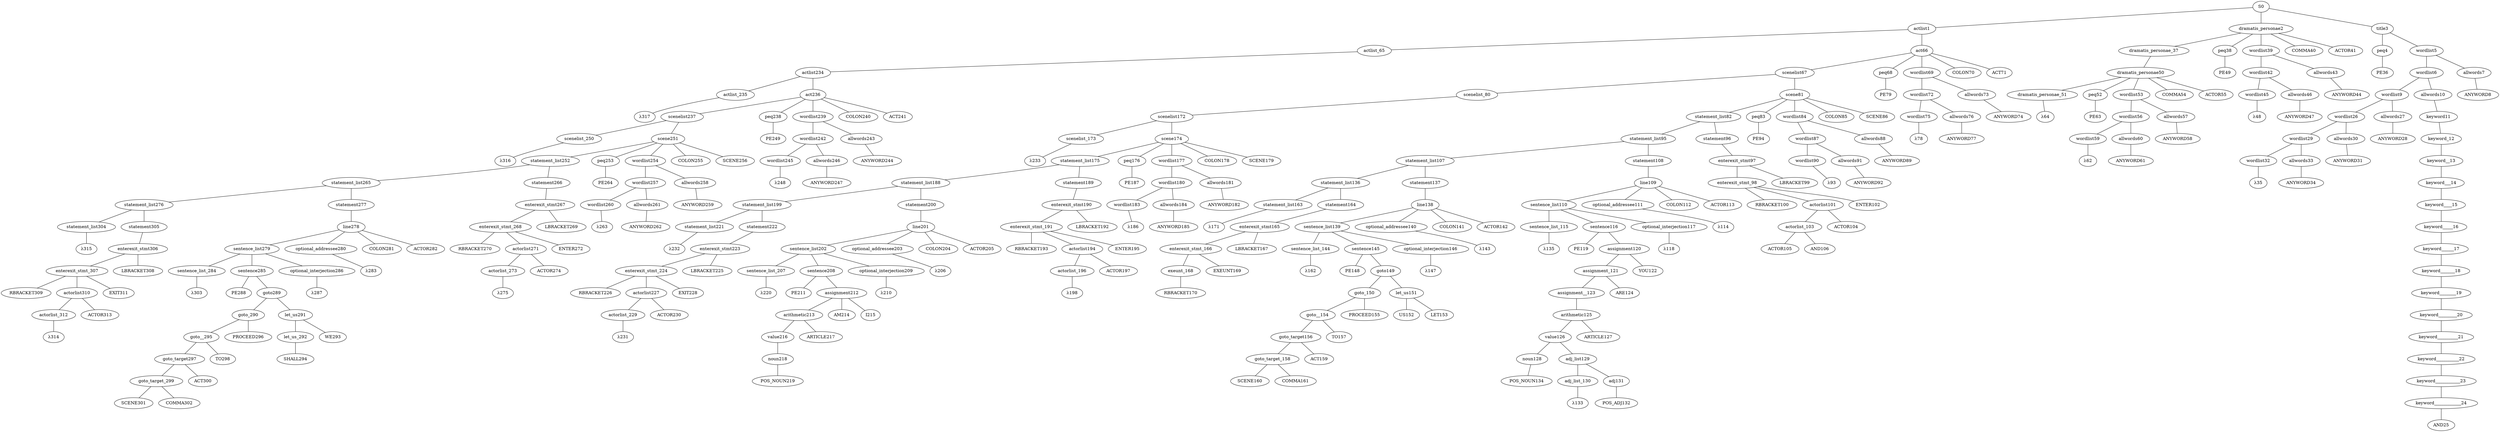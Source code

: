 strict graph {
	S0 -- actlist1
	S0 -- dramatis_personae2
	S0 -- title3

	title3 -- peq4
	title3 -- wordlist5

	wordlist5 -- wordlist6
	wordlist5 -- allwords7

	allwords7 -- ANYWORD8


	wordlist6 -- wordlist9
	wordlist6 -- allwords10

	allwords10 -- keyword11

	keyword11 -- keyword_12

	keyword_12 -- keyword__13

	keyword__13 -- keyword___14

	keyword___14 -- keyword____15

	keyword____15 -- keyword_____16

	keyword_____16 -- keyword______17

	keyword______17 -- keyword_______18

	keyword_______18 -- keyword________19

	keyword________19 -- keyword_________20

	keyword_________20 -- keyword__________21

	keyword__________21 -- keyword___________22

	keyword___________22 -- keyword____________23

	keyword____________23 -- keyword_____________24

	keyword_____________24 -- AND25


	wordlist9 -- wordlist26
	wordlist9 -- allwords27

	allwords27 -- ANYWORD28


	wordlist26 -- wordlist29
	wordlist26 -- allwords30

	allwords30 -- ANYWORD31


	wordlist29 -- wordlist32
	wordlist29 -- allwords33

	allwords33 -- ANYWORD34


	wordlist32 -- λ35

	peq4 -- PE36


	dramatis_personae2 -- dramatis_personae_37
	dramatis_personae2 -- peq38
	dramatis_personae2 -- wordlist39
	dramatis_personae2 -- COMMA40
	dramatis_personae2 -- ACTOR41



	wordlist39 -- wordlist42
	wordlist39 -- allwords43

	allwords43 -- ANYWORD44


	wordlist42 -- wordlist45
	wordlist42 -- allwords46

	allwords46 -- ANYWORD47


	wordlist45 -- λ48

	peq38 -- PE49


	dramatis_personae_37 -- dramatis_personae50

	dramatis_personae50 -- dramatis_personae_51
	dramatis_personae50 -- peq52
	dramatis_personae50 -- wordlist53
	dramatis_personae50 -- COMMA54
	dramatis_personae50 -- ACTOR55



	wordlist53 -- wordlist56
	wordlist53 -- allwords57

	allwords57 -- ANYWORD58


	wordlist56 -- wordlist59
	wordlist56 -- allwords60

	allwords60 -- ANYWORD61


	wordlist59 -- λ62

	peq52 -- PE63


	dramatis_personae_51 -- λ64

	actlist1 -- actlist_65
	actlist1 -- act66

	act66 -- scenelist67
	act66 -- peq68
	act66 -- wordlist69
	act66 -- COLON70
	act66 -- ACT71



	wordlist69 -- wordlist72
	wordlist69 -- allwords73

	allwords73 -- ANYWORD74


	wordlist72 -- wordlist75
	wordlist72 -- allwords76

	allwords76 -- ANYWORD77


	wordlist75 -- λ78

	peq68 -- PE79


	scenelist67 -- scenelist_80
	scenelist67 -- scene81

	scene81 -- statement_list82
	scene81 -- peq83
	scene81 -- wordlist84
	scene81 -- COLON85
	scene81 -- SCENE86



	wordlist84 -- wordlist87
	wordlist84 -- allwords88

	allwords88 -- ANYWORD89


	wordlist87 -- wordlist90
	wordlist87 -- allwords91

	allwords91 -- ANYWORD92


	wordlist90 -- λ93

	peq83 -- PE94


	statement_list82 -- statement_list95
	statement_list82 -- statement96

	statement96 -- enterexit_stmt97

	enterexit_stmt97 -- enterexit_stmt_98
	enterexit_stmt97 -- LBRACKET99


	enterexit_stmt_98 -- RBRACKET100
	enterexit_stmt_98 -- actorlist101
	enterexit_stmt_98 -- ENTER102


	actorlist101 -- actorlist_103
	actorlist101 -- ACTOR104


	actorlist_103 -- ACTOR105
	actorlist_103 -- AND106




	statement_list95 -- statement_list107
	statement_list95 -- statement108

	statement108 -- line109

	line109 -- sentence_list110
	line109 -- optional_addressee111
	line109 -- COLON112
	line109 -- ACTOR113



	optional_addressee111 -- λ114

	sentence_list110 -- sentence_list_115
	sentence_list110 -- sentence116
	sentence_list110 -- optional_interjection117

	optional_interjection117 -- λ118

	sentence116 -- PE119
	sentence116 -- assignment120

	assignment120 -- assignment_121
	assignment120 -- YOU122


	assignment_121 -- assignment__123
	assignment_121 -- ARE124


	assignment__123 -- arithmetic125

	arithmetic125 -- value126
	arithmetic125 -- ARTICLE127


	value126 -- noun128
	value126 -- adj_list129

	adj_list129 -- adj_list_130
	adj_list129 -- adj131

	adj131 -- POS_ADJ132


	adj_list_130 -- λ133

	noun128 -- POS_NOUN134



	sentence_list_115 -- λ135

	statement_list107 -- statement_list136
	statement_list107 -- statement137

	statement137 -- line138

	line138 -- sentence_list139
	line138 -- optional_addressee140
	line138 -- COLON141
	line138 -- ACTOR142



	optional_addressee140 -- λ143

	sentence_list139 -- sentence_list_144
	sentence_list139 -- sentence145
	sentence_list139 -- optional_interjection146

	optional_interjection146 -- λ147

	sentence145 -- PE148
	sentence145 -- goto149

	goto149 -- goto_150
	goto149 -- let_us151

	let_us151 -- US152
	let_us151 -- LET153



	goto_150 -- goto__154
	goto_150 -- PROCEED155


	goto__154 -- goto_target156
	goto__154 -- TO157


	goto_target156 -- goto_target_158
	goto_target156 -- ACT159


	goto_target_158 -- SCENE160
	goto_target_158 -- COMMA161




	sentence_list_144 -- λ162

	statement_list136 -- statement_list163
	statement_list136 -- statement164

	statement164 -- enterexit_stmt165

	enterexit_stmt165 -- enterexit_stmt_166
	enterexit_stmt165 -- LBRACKET167


	enterexit_stmt_166 -- exeunt_168
	enterexit_stmt_166 -- EXEUNT169


	exeunt_168 -- RBRACKET170


	statement_list163 -- λ171

	scenelist_80 -- scenelist172

	scenelist172 -- scenelist_173
	scenelist172 -- scene174

	scene174 -- statement_list175
	scene174 -- peq176
	scene174 -- wordlist177
	scene174 -- COLON178
	scene174 -- SCENE179



	wordlist177 -- wordlist180
	wordlist177 -- allwords181

	allwords181 -- ANYWORD182


	wordlist180 -- wordlist183
	wordlist180 -- allwords184

	allwords184 -- ANYWORD185


	wordlist183 -- λ186

	peq176 -- PE187


	statement_list175 -- statement_list188
	statement_list175 -- statement189

	statement189 -- enterexit_stmt190

	enterexit_stmt190 -- enterexit_stmt_191
	enterexit_stmt190 -- LBRACKET192


	enterexit_stmt_191 -- RBRACKET193
	enterexit_stmt_191 -- actorlist194
	enterexit_stmt_191 -- ENTER195


	actorlist194 -- actorlist_196
	actorlist194 -- ACTOR197


	actorlist_196 -- λ198


	statement_list188 -- statement_list199
	statement_list188 -- statement200

	statement200 -- line201

	line201 -- sentence_list202
	line201 -- optional_addressee203
	line201 -- COLON204
	line201 -- ACTOR205



	optional_addressee203 -- λ206

	sentence_list202 -- sentence_list_207
	sentence_list202 -- sentence208
	sentence_list202 -- optional_interjection209

	optional_interjection209 -- λ210

	sentence208 -- PE211
	sentence208 -- assignment212

	assignment212 -- arithmetic213
	assignment212 -- AM214
	assignment212 -- I215



	arithmetic213 -- value216
	arithmetic213 -- ARTICLE217


	value216 -- noun218

	noun218 -- POS_NOUN219



	sentence_list_207 -- λ220

	statement_list199 -- statement_list221
	statement_list199 -- statement222

	statement222 -- enterexit_stmt223

	enterexit_stmt223 -- enterexit_stmt_224
	enterexit_stmt223 -- LBRACKET225


	enterexit_stmt_224 -- RBRACKET226
	enterexit_stmt_224 -- actorlist227
	enterexit_stmt_224 -- EXIT228


	actorlist227 -- actorlist_229
	actorlist227 -- ACTOR230


	actorlist_229 -- λ231


	statement_list221 -- λ232

	scenelist_173 -- λ233

	actlist_65 -- actlist234

	actlist234 -- actlist_235
	actlist234 -- act236

	act236 -- scenelist237
	act236 -- peq238
	act236 -- wordlist239
	act236 -- COLON240
	act236 -- ACT241



	wordlist239 -- wordlist242
	wordlist239 -- allwords243

	allwords243 -- ANYWORD244


	wordlist242 -- wordlist245
	wordlist242 -- allwords246

	allwords246 -- ANYWORD247


	wordlist245 -- λ248

	peq238 -- PE249


	scenelist237 -- scenelist_250
	scenelist237 -- scene251

	scene251 -- statement_list252
	scene251 -- peq253
	scene251 -- wordlist254
	scene251 -- COLON255
	scene251 -- SCENE256



	wordlist254 -- wordlist257
	wordlist254 -- allwords258

	allwords258 -- ANYWORD259


	wordlist257 -- wordlist260
	wordlist257 -- allwords261

	allwords261 -- ANYWORD262


	wordlist260 -- λ263

	peq253 -- PE264


	statement_list252 -- statement_list265
	statement_list252 -- statement266

	statement266 -- enterexit_stmt267

	enterexit_stmt267 -- enterexit_stmt_268
	enterexit_stmt267 -- LBRACKET269


	enterexit_stmt_268 -- RBRACKET270
	enterexit_stmt_268 -- actorlist271
	enterexit_stmt_268 -- ENTER272


	actorlist271 -- actorlist_273
	actorlist271 -- ACTOR274


	actorlist_273 -- λ275


	statement_list265 -- statement_list276
	statement_list265 -- statement277

	statement277 -- line278

	line278 -- sentence_list279
	line278 -- optional_addressee280
	line278 -- COLON281
	line278 -- ACTOR282



	optional_addressee280 -- λ283

	sentence_list279 -- sentence_list_284
	sentence_list279 -- sentence285
	sentence_list279 -- optional_interjection286

	optional_interjection286 -- λ287

	sentence285 -- PE288
	sentence285 -- goto289

	goto289 -- goto_290
	goto289 -- let_us291

	let_us291 -- let_us_292
	let_us291 -- WE293


	let_us_292 -- SHALL294


	goto_290 -- goto__295
	goto_290 -- PROCEED296


	goto__295 -- goto_target297
	goto__295 -- TO298


	goto_target297 -- goto_target_299
	goto_target297 -- ACT300


	goto_target_299 -- SCENE301
	goto_target_299 -- COMMA302




	sentence_list_284 -- λ303

	statement_list276 -- statement_list304
	statement_list276 -- statement305

	statement305 -- enterexit_stmt306

	enterexit_stmt306 -- enterexit_stmt_307
	enterexit_stmt306 -- LBRACKET308


	enterexit_stmt_307 -- RBRACKET309
	enterexit_stmt_307 -- actorlist310
	enterexit_stmt_307 -- EXIT311


	actorlist310 -- actorlist_312
	actorlist310 -- ACTOR313


	actorlist_312 -- λ314


	statement_list304 -- λ315

	scenelist_250 -- λ316

	actlist_235 -- λ317


}
